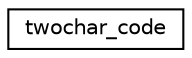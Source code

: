 digraph "Graphical Class Hierarchy"
{
 // LATEX_PDF_SIZE
  edge [fontname="Helvetica",fontsize="10",labelfontname="Helvetica",labelfontsize="10"];
  node [fontname="Helvetica",fontsize="10",shape=record];
  rankdir="LR";
  Node0 [label="twochar_code",height=0.2,width=0.4,color="black", fillcolor="white", style="filled",URL="$structtwochar__code.html",tooltip=" "];
}
